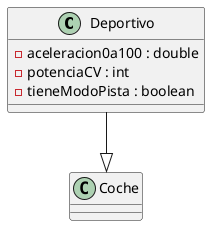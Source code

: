 @startuml Deportivo
class Deportivo {
-aceleracion0a100 : double
-potenciaCV : int
-tieneModoPista : boolean
}
Deportivo --|> Coche

@enduml
